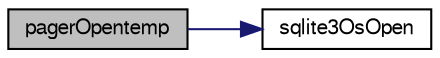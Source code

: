digraph "pagerOpentemp"
{
  edge [fontname="FreeSans",fontsize="10",labelfontname="FreeSans",labelfontsize="10"];
  node [fontname="FreeSans",fontsize="10",shape=record];
  rankdir="LR";
  Node201468 [label="pagerOpentemp",height=0.2,width=0.4,color="black", fillcolor="grey75", style="filled", fontcolor="black"];
  Node201468 -> Node201469 [color="midnightblue",fontsize="10",style="solid",fontname="FreeSans"];
  Node201469 [label="sqlite3OsOpen",height=0.2,width=0.4,color="black", fillcolor="white", style="filled",URL="$sqlite3_8c.html#a12a1f3451e28f9cecd19cf0bb4f8f416"];
}
